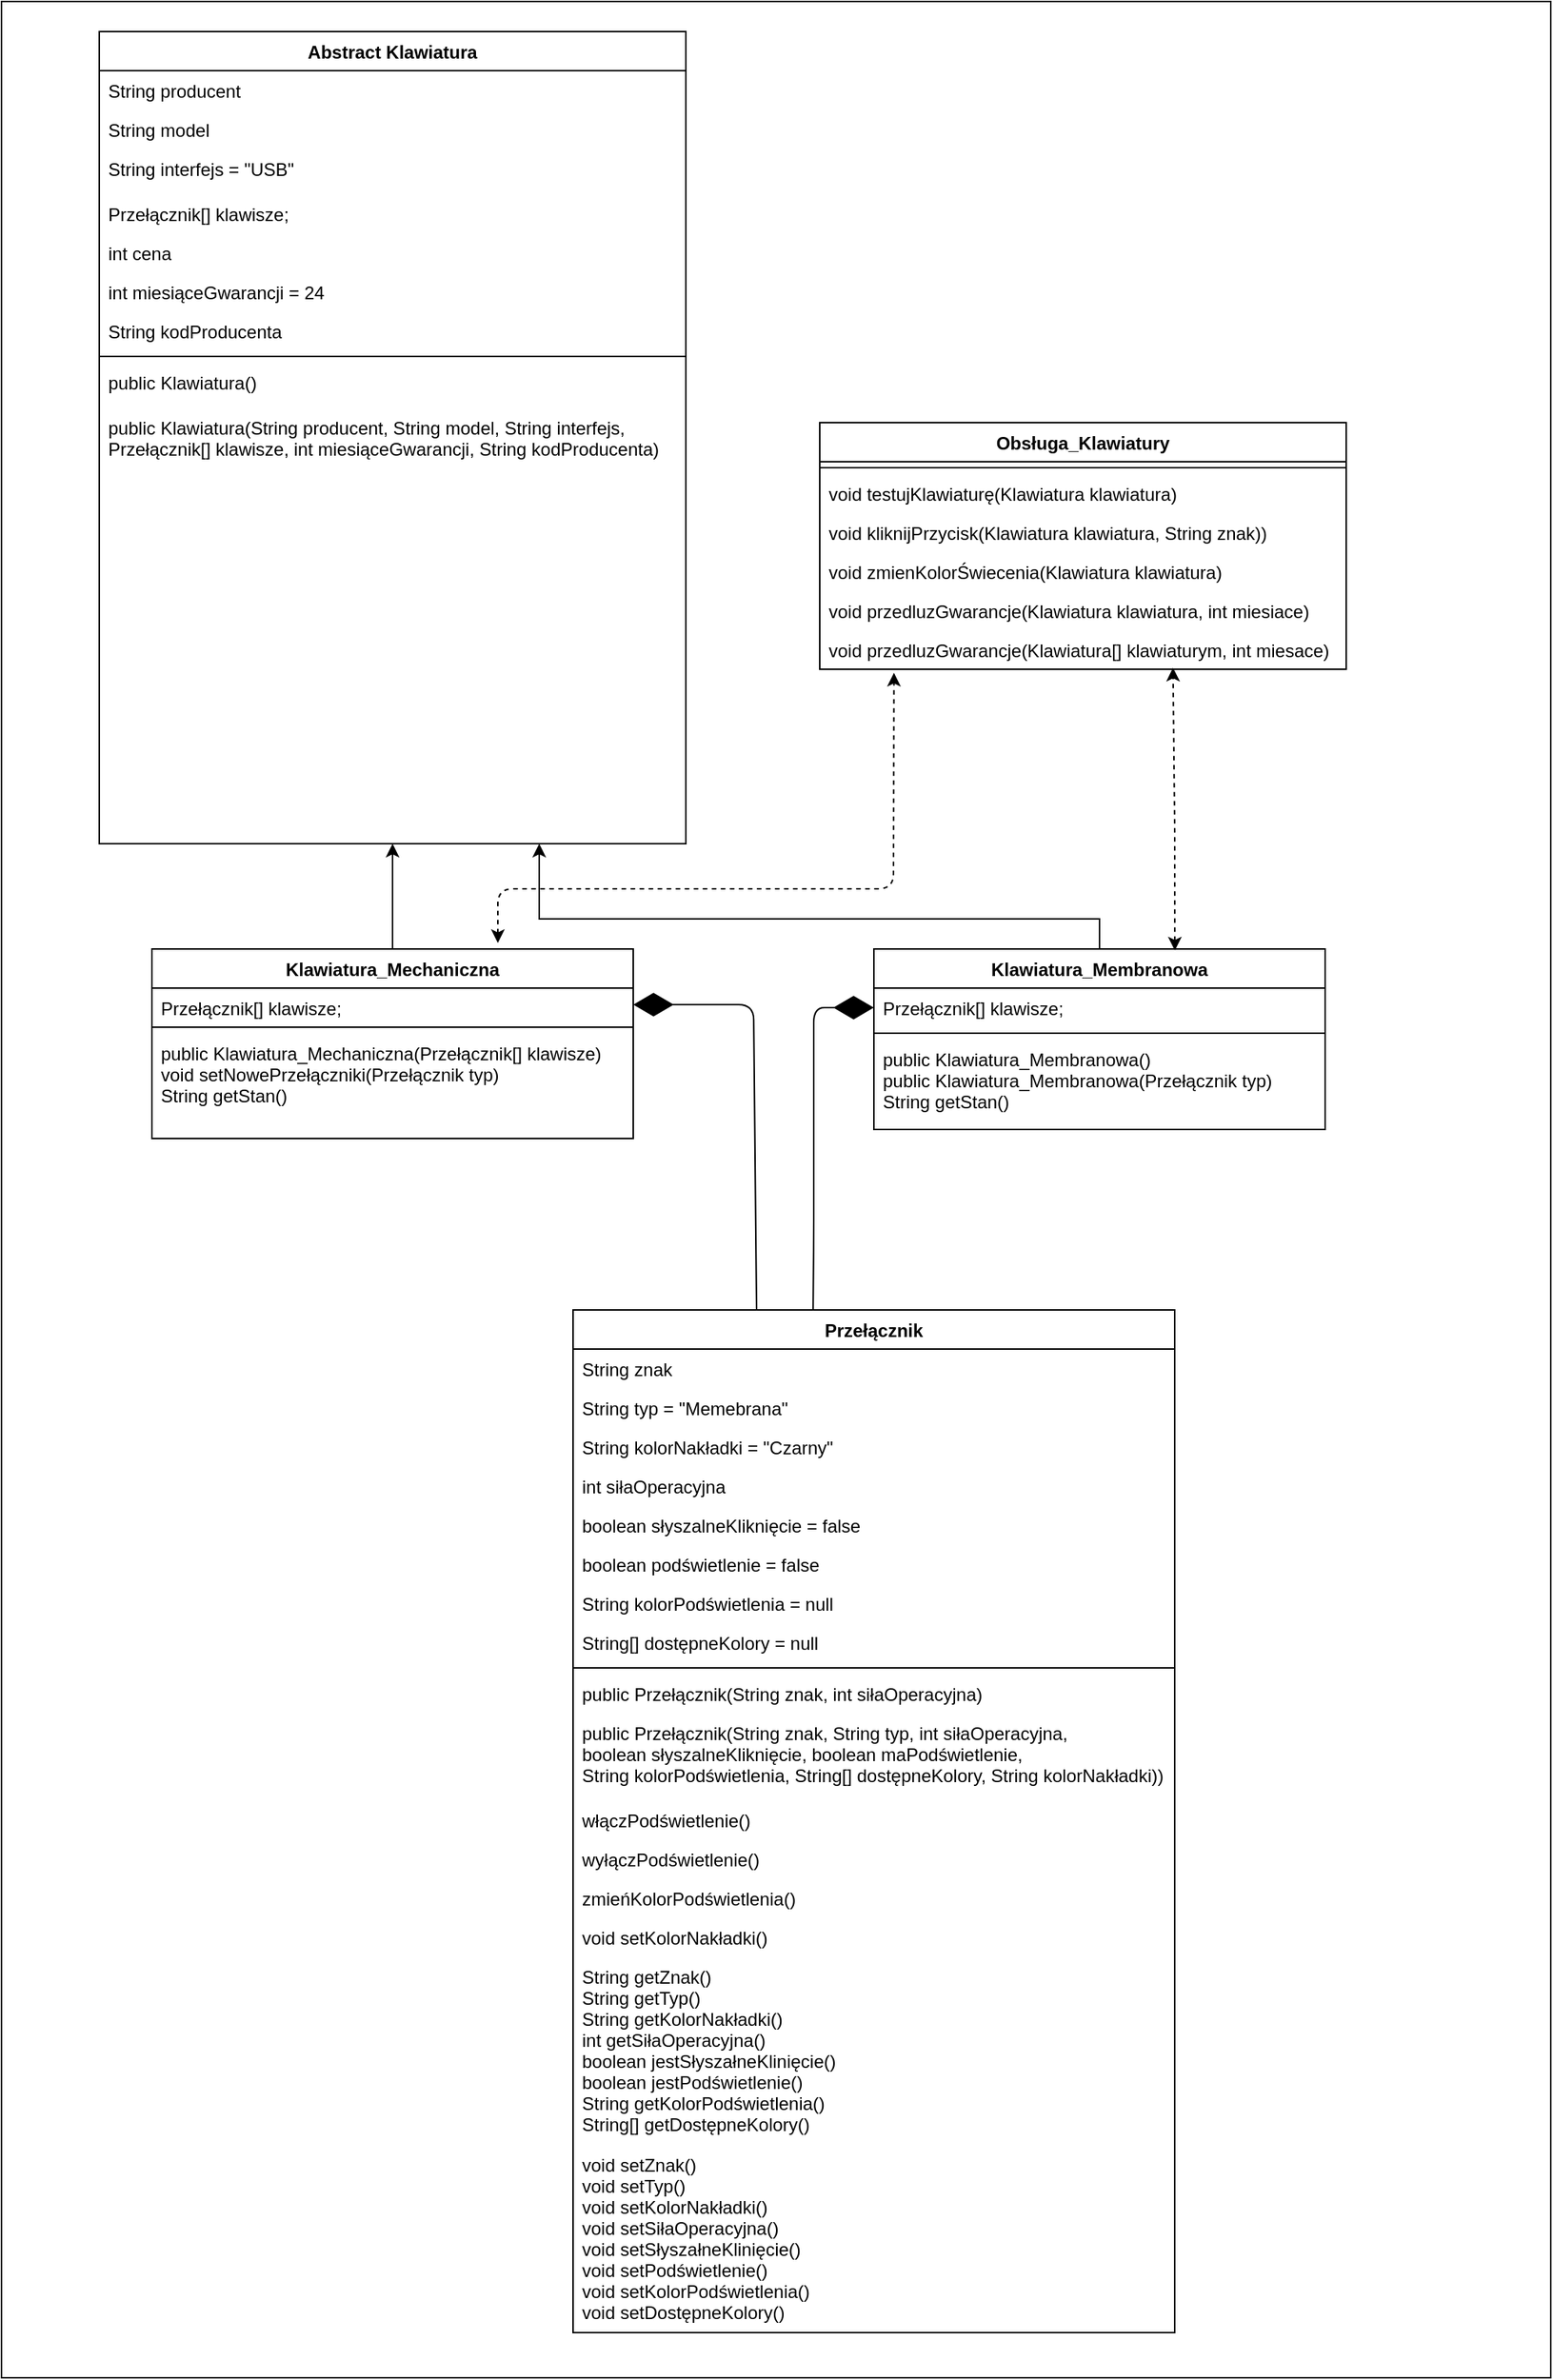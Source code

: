 <mxfile version="13.7.9" type="device"><diagram id="adVF5vTZgrwonjkZlVFi" name="Strona-1"><mxGraphModel dx="1160" dy="2119" grid="1" gridSize="10" guides="1" tooltips="1" connect="1" arrows="1" fold="1" page="1" pageScale="1" pageWidth="827" pageHeight="1169" math="0" shadow="0"><root><mxCell id="0"/><mxCell id="1" parent="0"/><mxCell id="vsZ_QvkXXkGykBPpCQJF-60" value="" style="rounded=0;whiteSpace=wrap;html=1;fillColor=none;" parent="1" vertex="1"><mxGeometry x="-480" y="-250" width="1030" height="1580" as="geometry"/></mxCell><mxCell id="vsZ_QvkXXkGykBPpCQJF-37" value="" style="endArrow=diamondThin;endFill=1;endSize=24;html=1;entryX=1;entryY=0.5;entryDx=0;entryDy=0;exitX=0.305;exitY=0;exitDx=0;exitDy=0;exitPerimeter=0;" parent="1" source="vsZ_QvkXXkGykBPpCQJF-25" target="vsZ_QvkXXkGykBPpCQJF-22" edge="1"><mxGeometry width="160" relative="1" as="geometry"><mxPoint x="523" y="586" as="sourcePoint"/><mxPoint x="580" y="520" as="targetPoint"/><Array as="points"><mxPoint x="20" y="417"/></Array></mxGeometry></mxCell><mxCell id="vsZ_QvkXXkGykBPpCQJF-38" value="" style="endArrow=diamondThin;endFill=1;endSize=24;html=1;entryX=0;entryY=0.5;entryDx=0;entryDy=0;exitX=0.399;exitY=0;exitDx=0;exitDy=0;exitPerimeter=0;" parent="1" source="vsZ_QvkXXkGykBPpCQJF-25" target="vsZ_QvkXXkGykBPpCQJF-23" edge="1"><mxGeometry width="160" relative="1" as="geometry"><mxPoint x="595" y="580" as="sourcePoint"/><mxPoint x="540" y="460" as="targetPoint"/><Array as="points"><mxPoint x="60" y="570"/><mxPoint x="60" y="419"/></Array></mxGeometry></mxCell><mxCell id="vsZ_QvkXXkGykBPpCQJF-46" value="" style="endArrow=classic;startArrow=classic;html=1;dashed=1;entryX=0.141;entryY=1.093;entryDx=0;entryDy=0;entryPerimeter=0;" parent="1" target="vsZ_QvkXXkGykBPpCQJF-58" edge="1"><mxGeometry width="50" height="50" relative="1" as="geometry"><mxPoint x="-150" y="376" as="sourcePoint"/><mxPoint x="519" y="170" as="targetPoint"/><Array as="points"><mxPoint x="-150" y="340"/><mxPoint x="113" y="340"/></Array></mxGeometry></mxCell><mxCell id="vsZ_QvkXXkGykBPpCQJF-5" value="Klawiatura_Mechaniczna" style="swimlane;fontStyle=1;align=center;verticalAlign=top;childLayout=stackLayout;horizontal=1;startSize=26;horizontalStack=0;resizeParent=1;resizeParentMax=0;resizeLast=0;collapsible=1;marginBottom=0;" parent="1" vertex="1"><mxGeometry x="-380" y="380" width="320" height="126" as="geometry"/></mxCell><mxCell id="vsZ_QvkXXkGykBPpCQJF-22" value="Przełącznik[] klawisze;" style="text;strokeColor=none;fillColor=none;align=left;verticalAlign=top;spacingLeft=4;spacingRight=4;overflow=hidden;rotatable=0;points=[[0,0.5],[1,0.5]];portConstraint=eastwest;" parent="vsZ_QvkXXkGykBPpCQJF-5" vertex="1"><mxGeometry y="26" width="320" height="22" as="geometry"/></mxCell><mxCell id="vsZ_QvkXXkGykBPpCQJF-7" value="" style="line;strokeWidth=1;fillColor=none;align=left;verticalAlign=middle;spacingTop=-1;spacingLeft=3;spacingRight=3;rotatable=0;labelPosition=right;points=[];portConstraint=eastwest;" parent="vsZ_QvkXXkGykBPpCQJF-5" vertex="1"><mxGeometry y="48" width="320" height="8" as="geometry"/></mxCell><mxCell id="vsZ_QvkXXkGykBPpCQJF-8" value="public Klawiatura_Mechaniczna(Przełącznik[] klawisze)&#10;void setNowePrzełączniki(Przełącznik typ)&#10;String getStan()&#10;" style="text;strokeColor=none;fillColor=none;align=left;verticalAlign=top;spacingLeft=4;spacingRight=4;overflow=hidden;rotatable=0;points=[[0,0.5],[1,0.5]];portConstraint=eastwest;" parent="vsZ_QvkXXkGykBPpCQJF-5" vertex="1"><mxGeometry y="56" width="320" height="70" as="geometry"/></mxCell><mxCell id="EyaIHFw5JTMgrsSwNcSK-16" style="edgeStyle=orthogonalEdgeStyle;rounded=0;orthogonalLoop=1;jettySize=auto;html=1;entryX=0.75;entryY=1;entryDx=0;entryDy=0;" parent="1" source="vsZ_QvkXXkGykBPpCQJF-15" target="EyaIHFw5JTMgrsSwNcSK-1" edge="1"><mxGeometry relative="1" as="geometry"><Array as="points"><mxPoint x="250" y="360"/><mxPoint x="-122" y="360"/></Array></mxGeometry></mxCell><mxCell id="vsZ_QvkXXkGykBPpCQJF-15" value="Klawiatura_Membranowa" style="swimlane;fontStyle=1;align=center;verticalAlign=top;childLayout=stackLayout;horizontal=1;startSize=26;horizontalStack=0;resizeParent=1;resizeParentMax=0;resizeLast=0;collapsible=1;marginBottom=0;" parent="1" vertex="1"><mxGeometry x="100" y="380" width="300" height="120" as="geometry"/></mxCell><mxCell id="vsZ_QvkXXkGykBPpCQJF-23" value="Przełącznik[] klawisze;" style="text;strokeColor=none;fillColor=none;align=left;verticalAlign=top;spacingLeft=4;spacingRight=4;overflow=hidden;rotatable=0;points=[[0,0.5],[1,0.5]];portConstraint=eastwest;" parent="vsZ_QvkXXkGykBPpCQJF-15" vertex="1"><mxGeometry y="26" width="300" height="26" as="geometry"/></mxCell><mxCell id="vsZ_QvkXXkGykBPpCQJF-17" value="" style="line;strokeWidth=1;fillColor=none;align=left;verticalAlign=middle;spacingTop=-1;spacingLeft=3;spacingRight=3;rotatable=0;labelPosition=right;points=[];portConstraint=eastwest;" parent="vsZ_QvkXXkGykBPpCQJF-15" vertex="1"><mxGeometry y="52" width="300" height="8" as="geometry"/></mxCell><mxCell id="vsZ_QvkXXkGykBPpCQJF-18" value="public Klawiatura_Membranowa()&#10;public Klawiatura_Membranowa(Przełącznik typ)&#10;String getStan()&#10;" style="text;strokeColor=none;fillColor=none;align=left;verticalAlign=top;spacingLeft=4;spacingRight=4;overflow=hidden;rotatable=0;points=[[0,0.5],[1,0.5]];portConstraint=eastwest;" parent="vsZ_QvkXXkGykBPpCQJF-15" vertex="1"><mxGeometry y="60" width="300" height="60" as="geometry"/></mxCell><mxCell id="EyaIHFw5JTMgrsSwNcSK-15" value="" style="endArrow=classic;html=1;entryX=0.5;entryY=1;entryDx=0;entryDy=0;exitX=0.5;exitY=0;exitDx=0;exitDy=0;" parent="1" source="vsZ_QvkXXkGykBPpCQJF-5" target="EyaIHFw5JTMgrsSwNcSK-1" edge="1"><mxGeometry width="50" height="50" relative="1" as="geometry"><mxPoint x="-290" y="360" as="sourcePoint"/><mxPoint x="-240" y="310" as="targetPoint"/></mxGeometry></mxCell><mxCell id="vsZ_QvkXXkGykBPpCQJF-1" value="Abstract Klawiatura" style="swimlane;fontStyle=1;align=center;verticalAlign=top;childLayout=stackLayout;horizontal=1;startSize=26;horizontalStack=0;resizeParent=1;resizeParentMax=0;resizeLast=0;collapsible=1;marginBottom=0;shadow=0;rounded=0;" parent="1" vertex="1"><mxGeometry x="-415" y="-230" width="390" height="540" as="geometry"/></mxCell><mxCell id="vsZ_QvkXXkGykBPpCQJF-2" value="String producent" style="text;strokeColor=none;fillColor=none;align=left;verticalAlign=top;spacingLeft=4;spacingRight=4;overflow=hidden;rotatable=0;points=[[0,0.5],[1,0.5]];portConstraint=eastwest;" parent="vsZ_QvkXXkGykBPpCQJF-1" vertex="1"><mxGeometry y="26" width="390" height="26" as="geometry"/></mxCell><mxCell id="vsZ_QvkXXkGykBPpCQJF-10" value="String model" style="text;strokeColor=none;fillColor=none;align=left;verticalAlign=top;spacingLeft=4;spacingRight=4;overflow=hidden;rotatable=0;points=[[0,0.5],[1,0.5]];portConstraint=eastwest;" parent="vsZ_QvkXXkGykBPpCQJF-1" vertex="1"><mxGeometry y="52" width="390" height="26" as="geometry"/></mxCell><mxCell id="vsZ_QvkXXkGykBPpCQJF-9" value="String interfejs = &quot;USB&quot;" style="text;strokeColor=none;fillColor=none;align=left;verticalAlign=top;spacingLeft=4;spacingRight=4;overflow=hidden;rotatable=0;points=[[0,0.5],[1,0.5]];portConstraint=eastwest;" parent="vsZ_QvkXXkGykBPpCQJF-1" vertex="1"><mxGeometry y="78" width="390" height="30" as="geometry"/></mxCell><mxCell id="vsZ_QvkXXkGykBPpCQJF-21" value="Przełącznik[] klawisze;" style="text;strokeColor=none;fillColor=none;align=left;verticalAlign=top;spacingLeft=4;spacingRight=4;overflow=hidden;rotatable=0;points=[[0,0.5],[1,0.5]];portConstraint=eastwest;" parent="vsZ_QvkXXkGykBPpCQJF-1" vertex="1"><mxGeometry y="108" width="390" height="26" as="geometry"/></mxCell><mxCell id="vsZ_QvkXXkGykBPpCQJF-49" value="int cena" style="text;strokeColor=none;fillColor=none;align=left;verticalAlign=top;spacingLeft=4;spacingRight=4;overflow=hidden;rotatable=0;points=[[0,0.5],[1,0.5]];portConstraint=eastwest;" parent="vsZ_QvkXXkGykBPpCQJF-1" vertex="1"><mxGeometry y="134" width="390" height="26" as="geometry"/></mxCell><mxCell id="vsZ_QvkXXkGykBPpCQJF-11" value="int miesiąceGwarancji = 24" style="text;strokeColor=none;fillColor=none;align=left;verticalAlign=top;spacingLeft=4;spacingRight=4;overflow=hidden;rotatable=0;points=[[0,0.5],[1,0.5]];portConstraint=eastwest;" parent="vsZ_QvkXXkGykBPpCQJF-1" vertex="1"><mxGeometry y="160" width="390" height="26" as="geometry"/></mxCell><mxCell id="vsZ_QvkXXkGykBPpCQJF-12" value="String kodProducenta" style="text;strokeColor=none;fillColor=none;align=left;verticalAlign=top;spacingLeft=4;spacingRight=4;overflow=hidden;rotatable=0;points=[[0,0.5],[1,0.5]];portConstraint=eastwest;" parent="vsZ_QvkXXkGykBPpCQJF-1" vertex="1"><mxGeometry y="186" width="390" height="26" as="geometry"/></mxCell><mxCell id="vsZ_QvkXXkGykBPpCQJF-3" value="" style="line;strokeWidth=1;fillColor=none;align=left;verticalAlign=middle;spacingTop=-1;spacingLeft=3;spacingRight=3;rotatable=0;labelPosition=right;points=[];portConstraint=eastwest;" parent="vsZ_QvkXXkGykBPpCQJF-1" vertex="1"><mxGeometry y="212" width="390" height="8" as="geometry"/></mxCell><mxCell id="EyaIHFw5JTMgrsSwNcSK-22" value="public Klawiatura()&#10;&#10;&#10;&#10;" style="text;strokeColor=none;fillColor=none;align=left;verticalAlign=top;spacingLeft=4;spacingRight=4;overflow=hidden;rotatable=0;points=[[0,0.5],[1,0.5]];portConstraint=eastwest;" parent="vsZ_QvkXXkGykBPpCQJF-1" vertex="1"><mxGeometry y="220" width="390" height="30" as="geometry"/></mxCell><mxCell id="vsZ_QvkXXkGykBPpCQJF-4" value="public Klawiatura(String producent, String model, String interfejs, &#10;Przełącznik[] klawisze, int miesiąceGwarancji, String kodProducenta)&#10;&#10;&#10;&#10;" style="text;strokeColor=none;fillColor=none;align=left;verticalAlign=top;spacingLeft=4;spacingRight=4;overflow=hidden;rotatable=0;points=[[0,0.5],[1,0.5]];portConstraint=eastwest;" parent="vsZ_QvkXXkGykBPpCQJF-1" vertex="1"><mxGeometry y="250" width="390" height="40" as="geometry"/></mxCell><mxCell id="EyaIHFw5JTMgrsSwNcSK-3" value="&lt;font color=&quot;#ffffff&quot;&gt;&lt;span style=&quot;font-family: &amp;#34;helvetica&amp;#34; ; font-size: 12px ; font-style: normal ; font-weight: 400 ; letter-spacing: normal ; text-align: left ; text-indent: 0px ; text-transform: none ; word-spacing: 0px ; display: inline ; float: none&quot;&gt;String getProducent();&lt;/span&gt;&lt;br style=&quot;padding: 0px ; margin: 0px ; font-family: &amp;#34;helvetica&amp;#34; ; font-size: 12px ; font-style: normal ; font-weight: 400 ; letter-spacing: normal ; text-align: left ; text-indent: 0px ; text-transform: none ; word-spacing: 0px&quot;&gt;&lt;span style=&quot;font-family: &amp;#34;helvetica&amp;#34; ; font-size: 12px ; font-style: normal ; font-weight: 400 ; letter-spacing: normal ; text-align: left ; text-indent: 0px ; text-transform: none ; word-spacing: 0px ; display: inline ; float: none&quot;&gt;String getModel();&lt;/span&gt;&lt;br style=&quot;padding: 0px ; margin: 0px ; font-family: &amp;#34;helvetica&amp;#34; ; font-size: 12px ; font-style: normal ; font-weight: 400 ; letter-spacing: normal ; text-align: left ; text-indent: 0px ; text-transform: none ; word-spacing: 0px&quot;&gt;&lt;/font&gt;&lt;span style=&quot;font-family: &amp;#34;helvetica&amp;#34; ; font-size: 12px ; font-style: normal ; font-weight: 400 ; letter-spacing: normal ; text-align: left ; text-indent: 0px ; text-transform: none ; word-spacing: 0px ; display: inline ; float: none&quot;&gt;&lt;font color=&quot;#ffffff&quot;&gt;String getKlawisze();&lt;br&gt;String getInterfejs();&lt;br&gt;int getCena();&lt;br&gt;int getMiesiąceGwarancji();&lt;br&gt;String getKod()&lt;br&gt;&lt;br&gt;&lt;span style=&quot;font-family: &amp;#34;helvetica&amp;#34;&quot;&gt;abstract String getStan()&lt;/span&gt;&lt;br&gt;&lt;br&gt;&lt;/font&gt;&lt;br&gt;&lt;/span&gt;" style="text;whiteSpace=wrap;html=1;" parent="vsZ_QvkXXkGykBPpCQJF-1" vertex="1"><mxGeometry y="290" width="390" height="140" as="geometry"/></mxCell><mxCell id="EyaIHFw5JTMgrsSwNcSK-1" value="&lt;font color=&quot;#ffffff&quot;&gt;&lt;span style=&quot;font-family: &amp;#34;helvetica&amp;#34; ; font-size: 12px ; font-style: normal ; font-weight: 400 ; letter-spacing: normal ; text-align: left ; text-indent: 0px ; text-transform: none ; word-spacing: 0px ; display: inline ; float: none&quot;&gt;void setProducent();&lt;/span&gt;&lt;br style=&quot;padding: 0px ; margin: 0px ; font-family: &amp;#34;helvetica&amp;#34; ; font-size: 12px ; font-style: normal ; font-weight: 400 ; letter-spacing: normal ; text-align: left ; text-indent: 0px ; text-transform: none ; word-spacing: 0px&quot;&gt;&lt;span style=&quot;font-family: &amp;#34;helvetica&amp;#34; ; font-size: 12px ; font-style: normal ; font-weight: 400 ; letter-spacing: normal ; text-align: left ; text-indent: 0px ; text-transform: none ; word-spacing: 0px ; display: inline ; float: none&quot;&gt;void setModel();&lt;/span&gt;&lt;br style=&quot;padding: 0px ; margin: 0px ; font-family: &amp;#34;helvetica&amp;#34; ; font-size: 12px ; font-style: normal ; font-weight: 400 ; letter-spacing: normal ; text-align: left ; text-indent: 0px ; text-transform: none ; word-spacing: 0px&quot;&gt;&lt;/font&gt;&lt;span style=&quot;font-family: &amp;#34;helvetica&amp;#34; ; font-size: 12px ; font-style: normal ; font-weight: 400 ; letter-spacing: normal ; text-align: left ; text-indent: 0px ; text-transform: none ; word-spacing: 0px ; display: inline ; float: none&quot;&gt;&lt;font color=&quot;#ffffff&quot;&gt;void setKlawisze();&lt;br&gt;void setInterfejs();&lt;br&gt;void setCena();&lt;br&gt;void setMiesiąceGwarancji();&lt;br&gt;void setKod()&lt;br&gt;&lt;br&gt;&lt;/font&gt;&lt;br&gt;&lt;/span&gt;" style="text;whiteSpace=wrap;html=1;" parent="vsZ_QvkXXkGykBPpCQJF-1" vertex="1"><mxGeometry y="430" width="390" height="110" as="geometry"/></mxCell><mxCell id="EyaIHFw5JTMgrsSwNcSK-21" value="" style="endArrow=classic;startArrow=classic;html=1;dashed=1;entryX=0.671;entryY=0.962;entryDx=0;entryDy=0;entryPerimeter=0;exitX=0.667;exitY=0.008;exitDx=0;exitDy=0;exitPerimeter=0;" parent="1" source="vsZ_QvkXXkGykBPpCQJF-15" target="vsZ_QvkXXkGykBPpCQJF-58" edge="1"><mxGeometry width="50" height="50" relative="1" as="geometry"><mxPoint x="370" y="359.58" as="sourcePoint"/><mxPoint x="640" y="180" as="targetPoint"/><Array as="points"><mxPoint x="300" y="300"/></Array></mxGeometry></mxCell><mxCell id="vsZ_QvkXXkGykBPpCQJF-42" value="Obsługa_Klawiatury" style="swimlane;fontStyle=1;align=center;verticalAlign=top;childLayout=stackLayout;horizontal=1;startSize=26;horizontalStack=0;resizeParent=1;resizeParentMax=0;resizeLast=0;collapsible=1;marginBottom=0;" parent="1" vertex="1"><mxGeometry x="64" y="30" width="350" height="164" as="geometry"/></mxCell><mxCell id="vsZ_QvkXXkGykBPpCQJF-44" value="" style="line;strokeWidth=1;fillColor=none;align=left;verticalAlign=middle;spacingTop=-1;spacingLeft=3;spacingRight=3;rotatable=0;labelPosition=right;points=[];portConstraint=eastwest;" parent="vsZ_QvkXXkGykBPpCQJF-42" vertex="1"><mxGeometry y="26" width="350" height="8" as="geometry"/></mxCell><mxCell id="vsZ_QvkXXkGykBPpCQJF-45" value="void testujKlawiaturę(Klawiatura klawiatura)" style="text;strokeColor=none;fillColor=none;align=left;verticalAlign=top;spacingLeft=4;spacingRight=4;overflow=hidden;rotatable=0;points=[[0,0.5],[1,0.5]];portConstraint=eastwest;" parent="vsZ_QvkXXkGykBPpCQJF-42" vertex="1"><mxGeometry y="34" width="350" height="26" as="geometry"/></mxCell><mxCell id="vsZ_QvkXXkGykBPpCQJF-55" value="void kliknijPrzycisk(Klawiatura klawiatura, String znak))" style="text;strokeColor=none;fillColor=none;align=left;verticalAlign=top;spacingLeft=4;spacingRight=4;overflow=hidden;rotatable=0;points=[[0,0.5],[1,0.5]];portConstraint=eastwest;" parent="vsZ_QvkXXkGykBPpCQJF-42" vertex="1"><mxGeometry y="60" width="350" height="26" as="geometry"/></mxCell><mxCell id="vsZ_QvkXXkGykBPpCQJF-57" value="void zmienKolorŚwiecenia(Klawiatura klawiatura)&#10;" style="text;strokeColor=none;fillColor=none;align=left;verticalAlign=top;spacingLeft=4;spacingRight=4;overflow=hidden;rotatable=0;points=[[0,0.5],[1,0.5]];portConstraint=eastwest;" parent="vsZ_QvkXXkGykBPpCQJF-42" vertex="1"><mxGeometry y="86" width="350" height="26" as="geometry"/></mxCell><mxCell id="vsZ_QvkXXkGykBPpCQJF-48" value="void przedluzGwarancje(Klawiatura klawiatura, int miesiace)" style="text;strokeColor=none;fillColor=none;align=left;verticalAlign=top;spacingLeft=4;spacingRight=4;overflow=hidden;rotatable=0;points=[[0,0.5],[1,0.5]];portConstraint=eastwest;" parent="vsZ_QvkXXkGykBPpCQJF-42" vertex="1"><mxGeometry y="112" width="350" height="26" as="geometry"/></mxCell><mxCell id="vsZ_QvkXXkGykBPpCQJF-58" value="void przedluzGwarancje(Klawiatura[] klawiaturym, int miesace)" style="text;strokeColor=none;fillColor=none;align=left;verticalAlign=top;spacingLeft=4;spacingRight=4;overflow=hidden;rotatable=0;points=[[0,0.5],[1,0.5]];portConstraint=eastwest;" parent="vsZ_QvkXXkGykBPpCQJF-42" vertex="1"><mxGeometry y="138" width="350" height="26" as="geometry"/></mxCell><mxCell id="vsZ_QvkXXkGykBPpCQJF-25" value="Przełącznik" style="swimlane;fontStyle=1;align=center;verticalAlign=top;childLayout=stackLayout;horizontal=1;startSize=26;horizontalStack=0;resizeParent=1;resizeParentMax=0;resizeLast=0;collapsible=1;marginBottom=0;" parent="1" vertex="1"><mxGeometry x="-100" y="620" width="400" height="680" as="geometry"/></mxCell><mxCell id="BDwhTZd2Z96llIE0zDHZ-1" value="String znak" style="text;strokeColor=none;fillColor=none;align=left;verticalAlign=top;spacingLeft=4;spacingRight=4;overflow=hidden;rotatable=0;points=[[0,0.5],[1,0.5]];portConstraint=eastwest;" vertex="1" parent="vsZ_QvkXXkGykBPpCQJF-25"><mxGeometry y="26" width="400" height="26" as="geometry"/></mxCell><mxCell id="vsZ_QvkXXkGykBPpCQJF-26" value="String typ = &quot;Memebrana&quot;" style="text;strokeColor=none;fillColor=none;align=left;verticalAlign=top;spacingLeft=4;spacingRight=4;overflow=hidden;rotatable=0;points=[[0,0.5],[1,0.5]];portConstraint=eastwest;" parent="vsZ_QvkXXkGykBPpCQJF-25" vertex="1"><mxGeometry y="52" width="400" height="26" as="geometry"/></mxCell><mxCell id="vsZ_QvkXXkGykBPpCQJF-61" value="String kolorNakładki = &quot;Czarny&quot;" style="text;strokeColor=none;fillColor=none;align=left;verticalAlign=top;spacingLeft=4;spacingRight=4;overflow=hidden;rotatable=0;points=[[0,0.5],[1,0.5]];portConstraint=eastwest;" parent="vsZ_QvkXXkGykBPpCQJF-25" vertex="1"><mxGeometry y="78" width="400" height="26" as="geometry"/></mxCell><mxCell id="vsZ_QvkXXkGykBPpCQJF-32" value="int siłaOperacyjna" style="text;strokeColor=none;fillColor=none;align=left;verticalAlign=top;spacingLeft=4;spacingRight=4;overflow=hidden;rotatable=0;points=[[0,0.5],[1,0.5]];portConstraint=eastwest;" parent="vsZ_QvkXXkGykBPpCQJF-25" vertex="1"><mxGeometry y="104" width="400" height="26" as="geometry"/></mxCell><mxCell id="vsZ_QvkXXkGykBPpCQJF-34" value="boolean słyszalneKliknięcie = false" style="text;strokeColor=none;fillColor=none;align=left;verticalAlign=top;spacingLeft=4;spacingRight=4;overflow=hidden;rotatable=0;points=[[0,0.5],[1,0.5]];portConstraint=eastwest;" parent="vsZ_QvkXXkGykBPpCQJF-25" vertex="1"><mxGeometry y="130" width="400" height="26" as="geometry"/></mxCell><mxCell id="vsZ_QvkXXkGykBPpCQJF-50" value="boolean podświetlenie = false" style="text;strokeColor=none;fillColor=none;align=left;verticalAlign=top;spacingLeft=4;spacingRight=4;overflow=hidden;rotatable=0;points=[[0,0.5],[1,0.5]];portConstraint=eastwest;" parent="vsZ_QvkXXkGykBPpCQJF-25" vertex="1"><mxGeometry y="156" width="400" height="26" as="geometry"/></mxCell><mxCell id="vsZ_QvkXXkGykBPpCQJF-35" value="String kolorPodświetlenia = null" style="text;strokeColor=none;fillColor=none;align=left;verticalAlign=top;spacingLeft=4;spacingRight=4;overflow=hidden;rotatable=0;points=[[0,0.5],[1,0.5]];portConstraint=eastwest;" parent="vsZ_QvkXXkGykBPpCQJF-25" vertex="1"><mxGeometry y="182" width="400" height="26" as="geometry"/></mxCell><mxCell id="vsZ_QvkXXkGykBPpCQJF-54" value="String[] dostępneKolory = null" style="text;strokeColor=none;fillColor=none;align=left;verticalAlign=top;spacingLeft=4;spacingRight=4;overflow=hidden;rotatable=0;points=[[0,0.5],[1,0.5]];portConstraint=eastwest;" parent="vsZ_QvkXXkGykBPpCQJF-25" vertex="1"><mxGeometry y="208" width="400" height="26" as="geometry"/></mxCell><mxCell id="vsZ_QvkXXkGykBPpCQJF-28" value="" style="line;strokeWidth=1;fillColor=none;align=left;verticalAlign=middle;spacingTop=-1;spacingLeft=3;spacingRight=3;rotatable=0;labelPosition=right;points=[];portConstraint=eastwest;" parent="vsZ_QvkXXkGykBPpCQJF-25" vertex="1"><mxGeometry y="234" width="400" height="8" as="geometry"/></mxCell><mxCell id="EyaIHFw5JTMgrsSwNcSK-17" value="public Przełącznik(String znak, int siłaOperacyjna)" style="text;strokeColor=none;fillColor=none;align=left;verticalAlign=top;spacingLeft=4;spacingRight=4;overflow=hidden;rotatable=0;points=[[0,0.5],[1,0.5]];portConstraint=eastwest;" parent="vsZ_QvkXXkGykBPpCQJF-25" vertex="1"><mxGeometry y="242" width="400" height="26" as="geometry"/></mxCell><mxCell id="vsZ_QvkXXkGykBPpCQJF-53" value="public Przełącznik(String znak, String typ, int siłaOperacyjna, &#10;boolean słyszalneKliknięcie, boolean maPodświetlenie, &#10;String kolorPodświetlenia, String[] dostępneKolory, String kolorNakładki))" style="text;strokeColor=none;fillColor=none;align=left;verticalAlign=top;spacingLeft=4;spacingRight=4;overflow=hidden;rotatable=0;points=[[0,0.5],[1,0.5]];portConstraint=eastwest;" parent="vsZ_QvkXXkGykBPpCQJF-25" vertex="1"><mxGeometry y="268" width="400" height="58" as="geometry"/></mxCell><mxCell id="vsZ_QvkXXkGykBPpCQJF-29" value="włączPodświetlenie()&#10;" style="text;strokeColor=none;fillColor=none;align=left;verticalAlign=top;spacingLeft=4;spacingRight=4;overflow=hidden;rotatable=0;points=[[0,0.5],[1,0.5]];portConstraint=eastwest;" parent="vsZ_QvkXXkGykBPpCQJF-25" vertex="1"><mxGeometry y="326" width="400" height="26" as="geometry"/></mxCell><mxCell id="vsZ_QvkXXkGykBPpCQJF-40" value="wyłączPodświetlenie()&#10;" style="text;strokeColor=none;fillColor=none;align=left;verticalAlign=top;spacingLeft=4;spacingRight=4;overflow=hidden;rotatable=0;points=[[0,0.5],[1,0.5]];portConstraint=eastwest;" parent="vsZ_QvkXXkGykBPpCQJF-25" vertex="1"><mxGeometry y="352" width="400" height="26" as="geometry"/></mxCell><mxCell id="vsZ_QvkXXkGykBPpCQJF-39" value="zmieńKolorPodświetlenia()" style="text;strokeColor=none;fillColor=none;align=left;verticalAlign=top;spacingLeft=4;spacingRight=4;overflow=hidden;rotatable=0;points=[[0,0.5],[1,0.5]];portConstraint=eastwest;" parent="vsZ_QvkXXkGykBPpCQJF-25" vertex="1"><mxGeometry y="378" width="400" height="26" as="geometry"/></mxCell><mxCell id="vsZ_QvkXXkGykBPpCQJF-62" value="void setKolorNakładki()" style="text;strokeColor=none;fillColor=none;align=left;verticalAlign=top;spacingLeft=4;spacingRight=4;overflow=hidden;rotatable=0;points=[[0,0.5],[1,0.5]];portConstraint=eastwest;" parent="vsZ_QvkXXkGykBPpCQJF-25" vertex="1"><mxGeometry y="404" width="400" height="26" as="geometry"/></mxCell><mxCell id="EyaIHFw5JTMgrsSwNcSK-18" value="String getZnak()&#10;String getTyp()&#10;String getKolorNakładki()&#10;int getSiłaOperacyjna()&#10;boolean jestSłyszałneKlinięcie()&#10;boolean jestPodświetlenie()&#10;String getKolorPodświetlenia()&#10;String[] getDostępneKolory()&#10;" style="text;strokeColor=none;fillColor=none;align=left;verticalAlign=top;spacingLeft=4;spacingRight=4;overflow=hidden;rotatable=0;points=[[0,0.5],[1,0.5]];portConstraint=eastwest;" parent="vsZ_QvkXXkGykBPpCQJF-25" vertex="1"><mxGeometry y="430" width="400" height="125" as="geometry"/></mxCell><mxCell id="EyaIHFw5JTMgrsSwNcSK-19" value="void setZnak()&#10;void setTyp()&#10;void setKolorNakładki()&#10;void setSiłaOperacyjna()&#10;void setSłyszałneKlinięcie()&#10;void setPodświetlenie()&#10;void setKolorPodświetlenia()&#10;void setDostępneKolory()&#10;" style="text;strokeColor=none;fillColor=none;align=left;verticalAlign=top;spacingLeft=4;spacingRight=4;overflow=hidden;rotatable=0;points=[[0,0.5],[1,0.5]];portConstraint=eastwest;" parent="vsZ_QvkXXkGykBPpCQJF-25" vertex="1"><mxGeometry y="555" width="400" height="125" as="geometry"/></mxCell></root></mxGraphModel></diagram></mxfile>